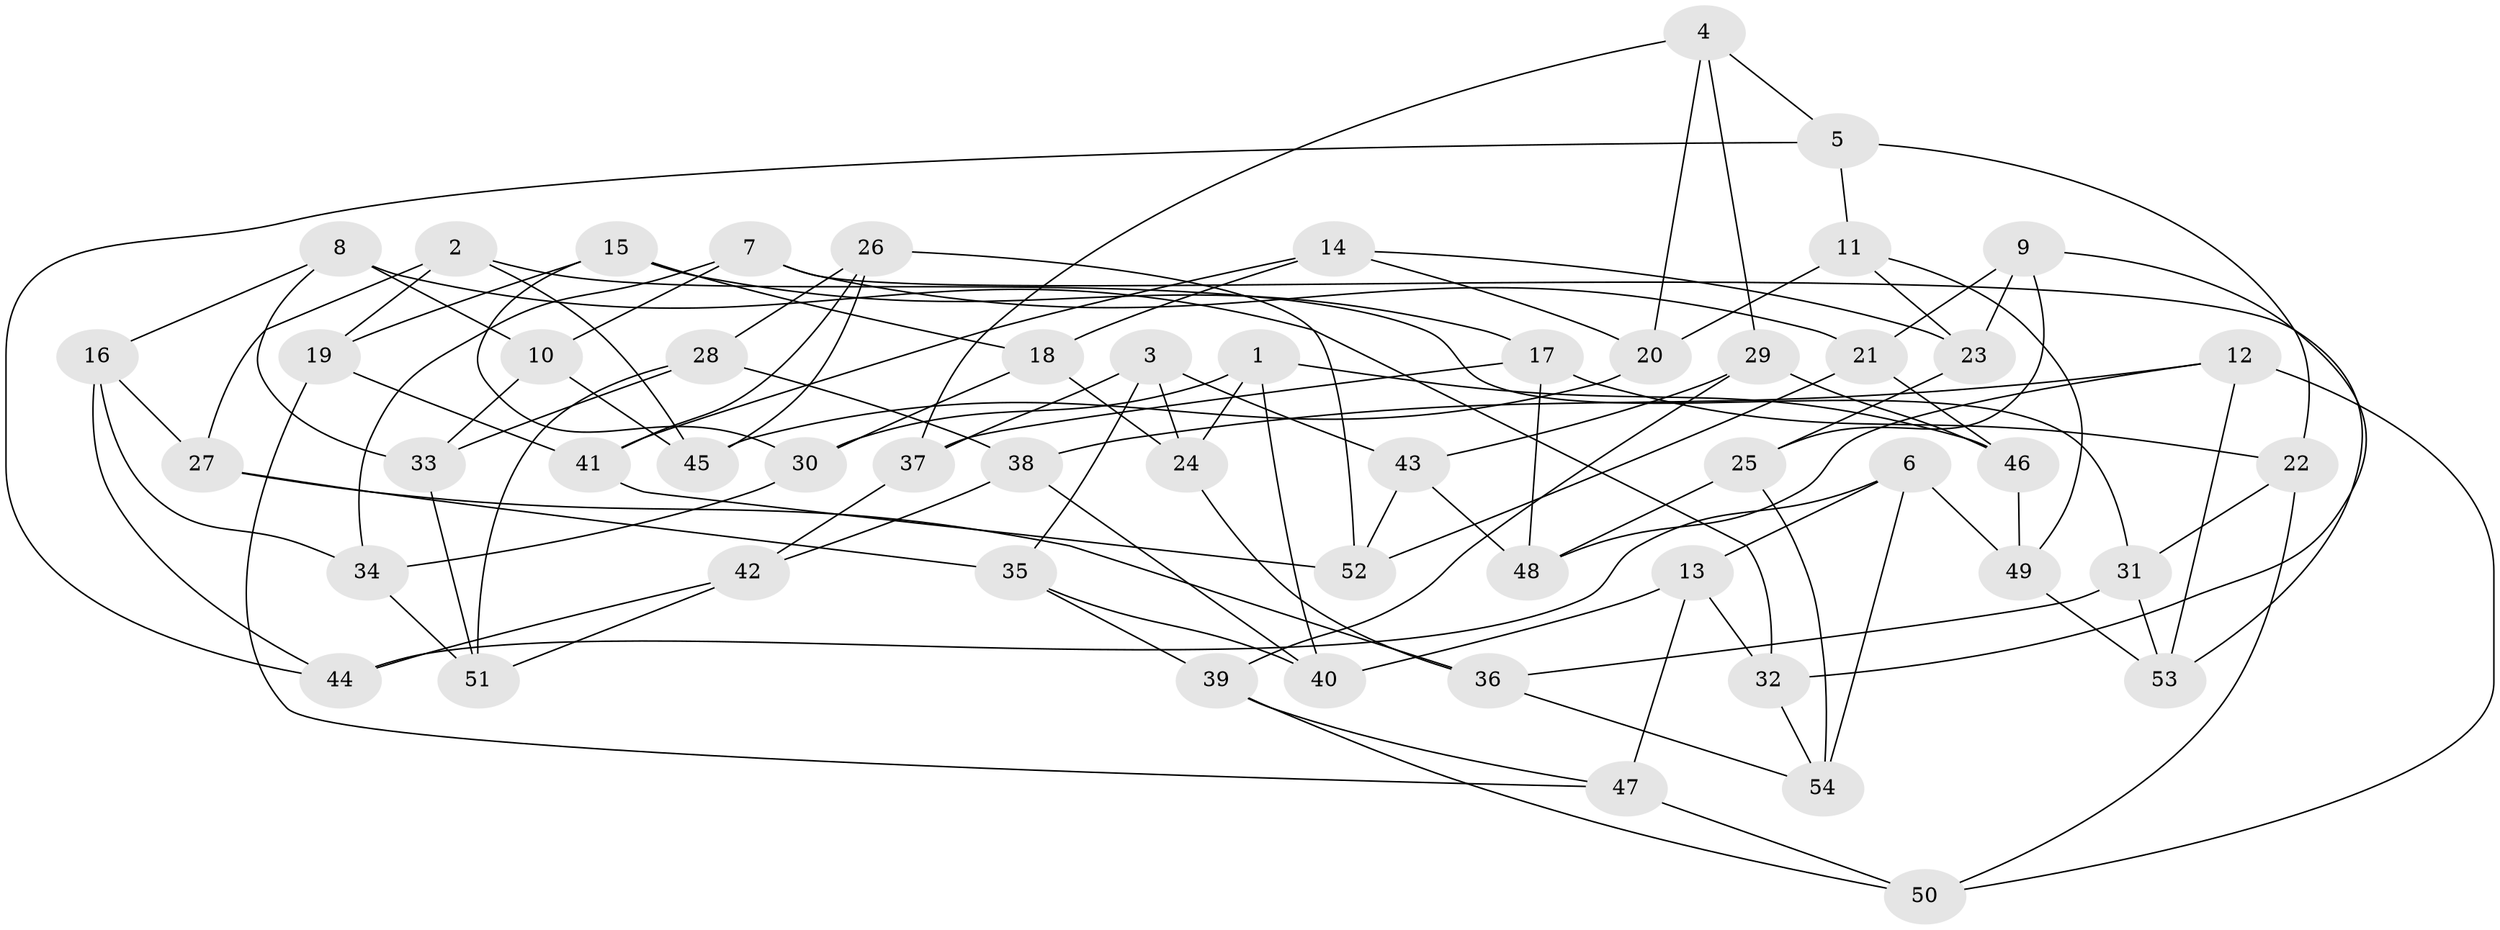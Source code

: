 // Generated by graph-tools (version 1.1) at 2025/57/03/09/25 04:57:32]
// undirected, 54 vertices, 108 edges
graph export_dot {
graph [start="1"]
  node [color=gray90,style=filled];
  1;
  2;
  3;
  4;
  5;
  6;
  7;
  8;
  9;
  10;
  11;
  12;
  13;
  14;
  15;
  16;
  17;
  18;
  19;
  20;
  21;
  22;
  23;
  24;
  25;
  26;
  27;
  28;
  29;
  30;
  31;
  32;
  33;
  34;
  35;
  36;
  37;
  38;
  39;
  40;
  41;
  42;
  43;
  44;
  45;
  46;
  47;
  48;
  49;
  50;
  51;
  52;
  53;
  54;
  1 -- 46;
  1 -- 30;
  1 -- 40;
  1 -- 24;
  2 -- 27;
  2 -- 45;
  2 -- 31;
  2 -- 19;
  3 -- 35;
  3 -- 37;
  3 -- 24;
  3 -- 43;
  4 -- 5;
  4 -- 20;
  4 -- 37;
  4 -- 29;
  5 -- 44;
  5 -- 22;
  5 -- 11;
  6 -- 54;
  6 -- 13;
  6 -- 44;
  6 -- 49;
  7 -- 34;
  7 -- 53;
  7 -- 21;
  7 -- 10;
  8 -- 10;
  8 -- 32;
  8 -- 16;
  8 -- 33;
  9 -- 21;
  9 -- 25;
  9 -- 23;
  9 -- 32;
  10 -- 45;
  10 -- 33;
  11 -- 20;
  11 -- 23;
  11 -- 49;
  12 -- 48;
  12 -- 38;
  12 -- 50;
  12 -- 53;
  13 -- 47;
  13 -- 32;
  13 -- 40;
  14 -- 20;
  14 -- 41;
  14 -- 23;
  14 -- 18;
  15 -- 19;
  15 -- 18;
  15 -- 17;
  15 -- 30;
  16 -- 34;
  16 -- 27;
  16 -- 44;
  17 -- 37;
  17 -- 48;
  17 -- 22;
  18 -- 24;
  18 -- 30;
  19 -- 47;
  19 -- 41;
  20 -- 45;
  21 -- 46;
  21 -- 52;
  22 -- 31;
  22 -- 50;
  23 -- 25;
  24 -- 36;
  25 -- 54;
  25 -- 48;
  26 -- 41;
  26 -- 28;
  26 -- 52;
  26 -- 45;
  27 -- 36;
  27 -- 35;
  28 -- 51;
  28 -- 38;
  28 -- 33;
  29 -- 43;
  29 -- 46;
  29 -- 39;
  30 -- 34;
  31 -- 53;
  31 -- 36;
  32 -- 54;
  33 -- 51;
  34 -- 51;
  35 -- 40;
  35 -- 39;
  36 -- 54;
  37 -- 42;
  38 -- 42;
  38 -- 40;
  39 -- 50;
  39 -- 47;
  41 -- 52;
  42 -- 44;
  42 -- 51;
  43 -- 48;
  43 -- 52;
  46 -- 49;
  47 -- 50;
  49 -- 53;
}
